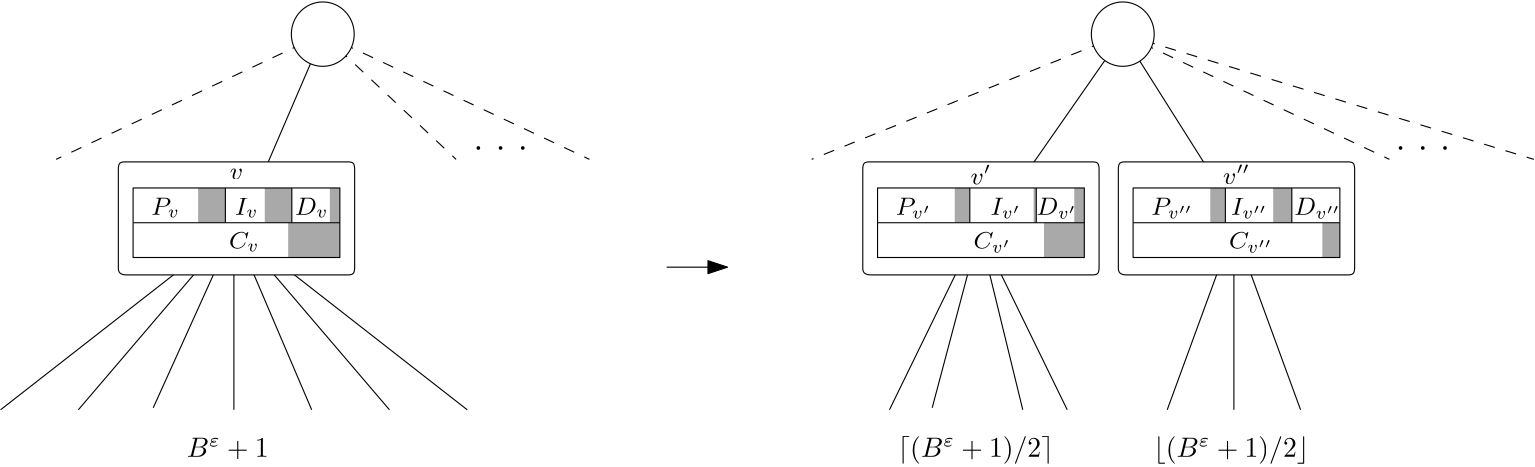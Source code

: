 <?xml version="1.0"?>
<!DOCTYPE ipe SYSTEM "ipe.dtd">
<ipe version="70107" creator="Ipe 7.2.2">
<info created="D:20160503183544" modified="D:20160601113620"/>
<ipestyle name="basic">
<symbol name="arrow/arc(spx)">
<path stroke="sym-stroke" fill="sym-stroke" pen="sym-pen">
0 0 m
-1 0.333 l
-1 -0.333 l
h
</path>
</symbol>
<symbol name="arrow/farc(spx)">
<path stroke="sym-stroke" fill="white" pen="sym-pen">
0 0 m
-1 0.333 l
-1 -0.333 l
h
</path>
</symbol>
<symbol name="arrow/ptarc(spx)">
<path stroke="sym-stroke" fill="sym-stroke" pen="sym-pen">
0 0 m
-1 0.333 l
-0.8 0 l
-1 -0.333 l
h
</path>
</symbol>
<symbol name="arrow/fptarc(spx)">
<path stroke="sym-stroke" fill="white" pen="sym-pen">
0 0 m
-1 0.333 l
-0.8 0 l
-1 -0.333 l
h
</path>
</symbol>
<symbol name="mark/circle(sx)" transformations="translations">
<path fill="sym-stroke">
0.6 0 0 0.6 0 0 e
0.4 0 0 0.4 0 0 e
</path>
</symbol>
<symbol name="mark/disk(sx)" transformations="translations">
<path fill="sym-stroke">
0.6 0 0 0.6 0 0 e
</path>
</symbol>
<symbol name="mark/fdisk(sfx)" transformations="translations">
<group>
<path fill="sym-fill">
0.5 0 0 0.5 0 0 e
</path>
<path fill="sym-stroke" fillrule="eofill">
0.6 0 0 0.6 0 0 e
0.4 0 0 0.4 0 0 e
</path>
</group>
</symbol>
<symbol name="mark/box(sx)" transformations="translations">
<path fill="sym-stroke" fillrule="eofill">
-0.6 -0.6 m
0.6 -0.6 l
0.6 0.6 l
-0.6 0.6 l
h
-0.4 -0.4 m
0.4 -0.4 l
0.4 0.4 l
-0.4 0.4 l
h
</path>
</symbol>
<symbol name="mark/square(sx)" transformations="translations">
<path fill="sym-stroke">
-0.6 -0.6 m
0.6 -0.6 l
0.6 0.6 l
-0.6 0.6 l
h
</path>
</symbol>
<symbol name="mark/fsquare(sfx)" transformations="translations">
<group>
<path fill="sym-fill">
-0.5 -0.5 m
0.5 -0.5 l
0.5 0.5 l
-0.5 0.5 l
h
</path>
<path fill="sym-stroke" fillrule="eofill">
-0.6 -0.6 m
0.6 -0.6 l
0.6 0.6 l
-0.6 0.6 l
h
-0.4 -0.4 m
0.4 -0.4 l
0.4 0.4 l
-0.4 0.4 l
h
</path>
</group>
</symbol>
<symbol name="mark/cross(sx)" transformations="translations">
<group>
<path fill="sym-stroke">
-0.43 -0.57 m
0.57 0.43 l
0.43 0.57 l
-0.57 -0.43 l
h
</path>
<path fill="sym-stroke">
-0.43 0.57 m
0.57 -0.43 l
0.43 -0.57 l
-0.57 0.43 l
h
</path>
</group>
</symbol>
<symbol name="arrow/fnormal(spx)">
<path stroke="sym-stroke" fill="white" pen="sym-pen">
0 0 m
-1 0.333 l
-1 -0.333 l
h
</path>
</symbol>
<symbol name="arrow/pointed(spx)">
<path stroke="sym-stroke" fill="sym-stroke" pen="sym-pen">
0 0 m
-1 0.333 l
-0.8 0 l
-1 -0.333 l
h
</path>
</symbol>
<symbol name="arrow/fpointed(spx)">
<path stroke="sym-stroke" fill="white" pen="sym-pen">
0 0 m
-1 0.333 l
-0.8 0 l
-1 -0.333 l
h
</path>
</symbol>
<symbol name="arrow/linear(spx)">
<path stroke="sym-stroke" pen="sym-pen">
-1 0.333 m
0 0 l
-1 -0.333 l
</path>
</symbol>
<symbol name="arrow/fdouble(spx)">
<path stroke="sym-stroke" fill="white" pen="sym-pen">
0 0 m
-1 0.333 l
-1 -0.333 l
h
-1 0 m
-2 0.333 l
-2 -0.333 l
h
</path>
</symbol>
<symbol name="arrow/double(spx)">
<path stroke="sym-stroke" fill="sym-stroke" pen="sym-pen">
0 0 m
-1 0.333 l
-1 -0.333 l
h
-1 0 m
-2 0.333 l
-2 -0.333 l
h
</path>
</symbol>
<pen name="heavier" value="0.8"/>
<pen name="fat" value="1.2"/>
<pen name="ultrafat" value="2"/>
<symbolsize name="large" value="5"/>
<symbolsize name="small" value="2"/>
<symbolsize name="tiny" value="1.1"/>
<arrowsize name="large" value="10"/>
<arrowsize name="small" value="5"/>
<arrowsize name="tiny" value="3"/>
<color name="red" value="1 0 0"/>
<color name="green" value="0 1 0"/>
<color name="blue" value="0 0 1"/>
<color name="yellow" value="1 1 0"/>
<color name="orange" value="1 0.647 0"/>
<color name="gold" value="1 0.843 0"/>
<color name="purple" value="0.627 0.125 0.941"/>
<color name="gray" value="0.745"/>
<color name="brown" value="0.647 0.165 0.165"/>
<color name="navy" value="0 0 0.502"/>
<color name="pink" value="1 0.753 0.796"/>
<color name="seagreen" value="0.18 0.545 0.341"/>
<color name="turquoise" value="0.251 0.878 0.816"/>
<color name="violet" value="0.933 0.51 0.933"/>
<color name="darkblue" value="0 0 0.545"/>
<color name="darkcyan" value="0 0.545 0.545"/>
<color name="darkgray" value="0.663"/>
<color name="darkgreen" value="0 0.392 0"/>
<color name="darkmagenta" value="0.545 0 0.545"/>
<color name="darkorange" value="1 0.549 0"/>
<color name="darkred" value="0.545 0 0"/>
<color name="lightblue" value="0.678 0.847 0.902"/>
<color name="lightcyan" value="0.878 1 1"/>
<color name="lightgray" value="0.827"/>
<color name="lightgreen" value="0.565 0.933 0.565"/>
<color name="lightyellow" value="1 1 0.878"/>
<dashstyle name="dashed" value="[4] 0"/>
<dashstyle name="dotted" value="[1 3] 0"/>
<dashstyle name="dash dotted" value="[4 2 1 2] 0"/>
<dashstyle name="dash dot dotted" value="[4 2 1 2 1 2] 0"/>
<textsize name="large" value="\large"/>
<textsize name="Large" value="\Large"/>
<textsize name="LARGE" value="\LARGE"/>
<textsize name="huge" value="\huge"/>
<textsize name="Huge" value="\Huge"/>
<textsize name="small" value="\small"/>
<textsize name="footnote" value="\footnotesize"/>
<textsize name="tiny" value="\tiny"/>
<textstyle name="center" begin="\begin{center}" end="\end{center}"/>
<textstyle name="itemize" begin="\begin{itemize}" end="\end{itemize}"/>
<textstyle name="item" begin="\begin{itemize}\item{}" end="\end{itemize}"/>
<gridsize name="4 pts" value="4"/>
<gridsize name="8 pts (~3 mm)" value="8"/>
<gridsize name="16 pts (~6 mm)" value="16"/>
<gridsize name="32 pts (~12 mm)" value="32"/>
<gridsize name="10 pts (~3.5 mm)" value="10"/>
<gridsize name="20 pts (~7 mm)" value="20"/>
<gridsize name="14 pts (~5 mm)" value="14"/>
<gridsize name="28 pts (~10 mm)" value="28"/>
<gridsize name="56 pts (~20 mm)" value="56"/>
<anglesize name="90 deg" value="90"/>
<anglesize name="60 deg" value="60"/>
<anglesize name="45 deg" value="45"/>
<anglesize name="30 deg" value="30"/>
<anglesize name="22.5 deg" value="22.5"/>
<opacity name="10%" value="0.1"/>
<opacity name="30%" value="0.3"/>
<opacity name="50%" value="0.5"/>
<opacity name="75%" value="0.75"/>
<tiling name="falling" angle="-60" step="4" width="1"/>
<tiling name="rising" angle="30" step="4" width="1"/>
</ipestyle>
<page>
<layer name="alpha"/>
<view layers="alpha" active="alpha"/>
<path layer="alpha" matrix="0.259751 0 0 0.793191 12.1539 -68.5147" stroke="black">
404 772 m
288 688 l
288 688 l
</path>
<path matrix="1.09296 0 0 1.08475 0.757 -253.19" stroke="black" rarrow="normal/normal">
268 720 m
248 720 l
248 720 l
</path>
<path matrix="0.746315 0 0 1.08475 31.722 -277.778" stroke="black">
116 756 m
156 820 l
156 820 l
</path>
<path matrix="1 0 0 1.02449 -36 -15.2667" stroke="black">
152 544 m
152 480 l
152 480 l
</path>
<path matrix="1.16667 0 0 1.02449 -61.3333 -15.2667" stroke="black">
152 544 m
176 480 l
176 480 l
</path>
<path matrix="1 0 0 1.02449 -36 -15.2667" stroke="black">
152 544 m
96 480 l
96 480 l
</path>
<path matrix="1 0 0 1.02449 -36 -15.2667" stroke="black">
152 544 m
208 480 l
208 480 l
</path>
<path matrix="1 0 0 1.02449 -36 -15.2667" stroke="black" fill="white" dash="dashed">
184 612 m
88 568 l
88 568 l
</path>
<path matrix="1 0 0 1.02449 -36 -15.2667" stroke="black" fill="white" dash="dashed">
184 612 m
280 568 l
280 568 l
</path>
<path matrix="1 0 0 1.02449 -36 -15.2667" stroke="black" fill="white" dash="dashed">
184 612 m
232 568 l
232 568 l
</path>
<path matrix="1 0 0 1.02449 52 119.966" stroke="black" fill="white">
11.3137 0 0 11.3137 96 480 e
</path>
<use matrix="1 0 0 1.02449 -32 -15.2667" name="mark/disk(sx)" pos="236 572" size="tiny" stroke="black"/>
<use matrix="1 0 0 1.02449 -24 -15.2667" name="mark/disk(sx)" pos="236 572" size="tiny" stroke="black"/>
<use matrix="1 0 0 1.02449 -16 -15.2667" name="mark/disk(sx)" pos="236 572" size="tiny" stroke="black"/>
<path matrix="0.152613 0 0 0.793191 323.438 -68.5147" stroke="black">
404 772 m
288 688 l
288 688 l
</path>
<text matrix="0.746315 0 0 1.08475 -41.292 -356.122" transformations="translations" pos="188 752" stroke="black" type="label" width="29.477" height="6.808" depth="0.83" valign="baseline">$B^\varepsilon+1$</text>
<path matrix="1.21063 0 0 1.08475 247.289 -277.778" stroke="black">
116 756 m
156 820 l
156 820 l
</path>
<path matrix="0.666659 0 0 1.02449 282.668 -15.2667" stroke="black">
152 544 m
176 480 l
176 480 l
</path>
<path matrix="0.571429 0 0 1.02449 297.143 -15.2667" stroke="black">
152 544 m
96 480 l
96 480 l
</path>
<path matrix="0.571429 0 0 1.02449 297.143 -15.2667" stroke="black">
152 544 m
208 480 l
208 480 l
</path>
<path matrix="0.708897 0 0 0.847344 180.772 -40.9712" stroke="black" fill="white">
232 668 m
228 668
228 672
228 672
228 712
228 712
228 716
232 716
232 716
344 716
344 716
348 716
348 712
348 712
348 672
348 672
348 668
344 668
344 668
232 668
232 668 c
</path>
<path matrix="1.81345 0 0 0.782166 269.821 55.7563" fill="darkgray">
76 624 m
76 608 l
84 608 l
84 624 l
h
</path>
<text matrix="0.664586 0 0 0.782166 192.451 0.657113" transformations="translations" pos="284 712" stroke="black" type="label" width="7.482" height="7.13" depth="0" valign="baseline" size="small">$v&apos;$</text>
<text matrix="0.664586 0 0 0.782166 193.532 2.56976" transformations="translations" pos="284 680" stroke="black" type="label" width="13.721" height="6.132" depth="1.39" valign="baseline" size="small">$C_{v&apos;}$</text>
<path matrix="1.16667 0 0 1.02449 221.333 -15.2667" stroke="black" fill="white" dash="dashed">
184 612 m
88 568 l
88 568 l
</path>
<path matrix="1.54167 0 0 1.02449 152.333 -15.2667" stroke="black" fill="white" dash="dashed">
184 612 m
280 568 l
280 568 l
</path>
<path matrix="1 0 0 1.02449 0 -15.2667" stroke="black" fill="white">
116 544 m
32 480 l
32 480 l
</path>
<path matrix="1 0 0 1.02449 0 -15.2667" stroke="black" fill="white">
116 544 m
200 480 l
200 480 l
</path>
<path matrix="0.708897 0 0 0.847344 -87.2275 -40.9712" stroke="black" fill="white">
232 668 m
228 668
228 672
228 672
228 712
228 712
228 716
232 716
232 716
344 716
344 716
348 716
348 712
348 712
348 672
348 672
348 668
344 668
344 668
232 668
232 668 c
</path>
<path matrix="2.32606 0 0 0.782166 -41.2382 55.7563" fill="darkgray">
76 624 m
76 608 l
84 608 l
84 624 l
h
</path>
<text matrix="0.664586 0 0 0.782166 -74.2066 2.50931" transformations="translations" pos="284 712" stroke="black" type="label" width="4.798" height="3.861" depth="0" valign="baseline" size="small">$v$</text>
<text matrix="0.664586 0 0 0.782166 -74.4677 2.56976" transformations="translations" pos="284 680" stroke="black" type="label" width="11.026" height="6.133" depth="0.99" valign="baseline" size="small">$C_{v}$</text>
<path matrix="1 0 0 1.02449 0 -15.2667" stroke="black" fill="white">
436 612 m
480 544 l
480 544 l
</path>
<path matrix="1 0 0 1.02449 0 -15.2667" stroke="black" fill="white">
476 544 m
476 480 l
476 480 l
</path>
<path matrix="1 0 0 1.02449 0 -15.2667" stroke="black" fill="white">
476 544 m
452 480 l
452 480 l
</path>
<path matrix="1 0 0 1.02449 0 -15.2667" stroke="black" fill="white">
476 544 m
500 480 l
500 480 l
</path>
<path matrix="0.708897 0 0 0.847344 272.772 -40.9712" stroke="black" fill="white">
232 668 m
228 668
228 672
228 672
228 712
228 712
228 716
232 716
232 716
344 716
344 716
348 716
348 712
348 712
348 672
348 672
348 668
344 668
344 668
232 668
232 668 c
</path>
<path matrix="0.788257 0 0 0.782166 447.937 55.7563" fill="darkgray">
76 624 m
76 608 l
84 608 l
84 624 l
h
</path>
<text matrix="0.664586 0 0 0.782166 283.357 0.741567" transformations="translations" pos="284 712" stroke="black" type="label" width="9.669" height="7.13" depth="0" valign="baseline" size="small">$v&apos;&apos;$</text>
<text matrix="0.664586 0 0 0.782166 285.532 2.56976" transformations="translations" pos="284 680" stroke="black" type="label" width="15.918" height="6.132" depth="1.39" valign="baseline" size="small">$C_{v&apos;&apos;}$</text>
<path matrix="1 0 0 1.02449 252 -15.2667" stroke="black" fill="white" dash="dashed">
184 612 m
280 568 l
280 568 l
</path>
<use matrix="1 0 0 1.02449 300 -15.2667" name="mark/disk(sx)" pos="236 572" size="tiny" stroke="black"/>
<use matrix="1 0 0 1.02449 308 -15.2667" name="mark/disk(sx)" pos="236 572" size="tiny" stroke="black"/>
<use matrix="1 0 0 1.02449 316 -15.2667" name="mark/disk(sx)" pos="236 572" size="tiny" stroke="black"/>
<path matrix="1 0 0 1.02449 340 119.966" stroke="black" fill="white">
11.3137 0 0 11.3137 96 480 e
</path>
<path matrix="1.22713 0 0 0.782166 9.85415 68.2717" fill="darkgray">
76 624 m
76 608 l
84 608 l
84 624 l
h
</path>
<path matrix="1.22713 0 0 0.782166 33.8542 68.2717" fill="darkgray">
76 624 m
76 608 l
84 608 l
84 624 l
h
</path>
<path matrix="0.450589 0 0 0.782166 116.302 68.2717" fill="darkgray">
76 624 m
76 608 l
84 608 l
84 624 l
h
</path>
<path matrix="0.775354 0 0 0.782166 -56.7455 -56.8749" stroke="black">
176 784 m
176 752 l
272 752 l
272 784 l
h
</path>
<path matrix="0.664586 0 0 0.782166 -57.2012 -69.3901" stroke="black">
256 800 m
256 784 l
</path>
<path matrix="0.664586 0 0 0.782166 -54.5428 -69.3901" stroke="black">
288 800 m
288 784 l
</path>
<text matrix="0.664586 0 0 0.782166 -102.468 14.8632" transformations="translations" pos="284 680" stroke="black" type="label" width="10.332" height="6.133" depth="0.99" valign="baseline" size="small">$P_{v}$</text>
<text matrix="0.664586 0 0 0.782166 -72.3222 14.8371" transformations="translations" pos="284 680" stroke="black" type="label" width="8.477" height="6.133" depth="0.99" valign="baseline" size="small">$I_{v}$</text>
<text matrix="0.664586 0 0 0.782166 -50.7193 14.8172" transformations="translations" pos="284 680" stroke="black" type="label" width="12.048" height="6.133" depth="0.99" valign="baseline" size="small">$D_{v}$</text>
<path matrix="0.775354 0 0 0.782166 -93.9057 -69.3897" stroke="black">
224 784 m
320 784 l
</path>
<path matrix="0.677653 0 0 0.782166 324.01 68.2717" fill="darkgray">
76 624 m
76 608 l
84 608 l
84 624 l
h
</path>
<path matrix="0.450589 0 0 0.782166 384.302 68.2717" fill="darkgray">
76 624 m
76 608 l
84 608 l
84 624 l
h
</path>
<text matrix="0.664586 0 0 0.782166 165.532 14.8632" transformations="translations" pos="284 680" stroke="black" type="label" width="13.027" height="6.132" depth="1.39" valign="baseline" size="small">$P_{v&apos;}$</text>
<text matrix="0.664586 0 0 0.782166 199.678 14.8371" transformations="translations" pos="284 680" stroke="black" type="label" width="11.172" height="6.132" depth="1.39" valign="baseline" size="small">$I_{v&apos;}$</text>
<text matrix="0.664586 0 0 0.782166 216.206 14.8172" transformations="translations" pos="284 680" stroke="black" type="label" width="14.742" height="6.132" depth="1.39" valign="baseline" size="small">$D_{v&apos;}$</text>
<text matrix="0.664586 0 0 0.782166 257.532 14.8632" transformations="translations" pos="284 680" stroke="black" type="label" width="15.224" height="6.132" depth="1.39" valign="baseline" size="small">$P_{v&apos;&apos;}$</text>
<text matrix="0.664586 0 0 0.782166 286.248 14.8371" transformations="translations" pos="284 680" stroke="black" type="label" width="13.368" height="6.132" depth="1.39" valign="baseline" size="small">$I_{v&apos;&apos;}$</text>
<text matrix="0.664586 0 0 0.782166 309.011 14.8172" transformations="translations" pos="284 680" stroke="black" type="label" width="16.939" height="6.132" depth="1.39" valign="baseline" size="small">$D_{v&apos;&apos;}$</text>
<path matrix="0.128181 0 0 0.782166 394.166 68.2717" fill="darkgray">
76 624 m
76 608 l
84 608 l
84 624 l
h
</path>
<path matrix="0.664586 0 0 0.782166 210.799 -69.3901" stroke="black">
256 800 m
256 784 l
</path>
<path matrix="0.664586 0 0 0.782166 213.457 -69.3901" stroke="black">
288 800 m
288 784 l
</path>
<path matrix="0.775354 0 0 0.782166 174.038 -69.3898" stroke="black">
224 784 m
320 784 l
</path>
<path matrix="0.775354 0 0 0.782166 211.255 -56.8747" stroke="black">
176 784 m
176 752 l
272 752 l
272 784 l
h
</path>
<path matrix="0.677653 0 0 0.782166 416.01 68.272" fill="darkgray">
76 624 m
76 608 l
84 608 l
84 624 l
h
</path>
<path matrix="0.847599 0 0 0.782166 425.735 68.272" fill="darkgray">
76 624 m
76 608 l
84 608 l
84 624 l
h
</path>
<path matrix="0.775354 0 0 0.782166 303.255 -56.874" stroke="black">
176 784 m
176 752 l
272 752 l
272 784 l
h
</path>
<path matrix="0.775354 0 0 0.782166 266.038 -69.3892" stroke="black">
224 784 m
320 784 l
</path>
<path matrix="0.664586 0 0 0.782166 302.799 -69.3897" stroke="black">
256 800 m
256 784 l
</path>
<path matrix="0.664586 0 0 0.782166 305.457 -69.3897" stroke="black">
288 800 m
288 784 l
</path>
<text matrix="0.746315 0 0 1.08475 214.708 -356.122" transformations="translations" pos="188 752" stroke="black" type="label" width="56.044" height="7.473" depth="2.49" valign="baseline">$\lceil (B^\varepsilon+1)/2 \rceil$</text>
<text matrix="0.746315 0 0 1.08475 306.708 -356.122" transformations="translations" pos="188 752" stroke="black" type="label" width="56.044" height="7.473" depth="2.49" valign="baseline">$\lfloor (B^\varepsilon+1)/2 \rfloor$</text>
</page>
</ipe>
